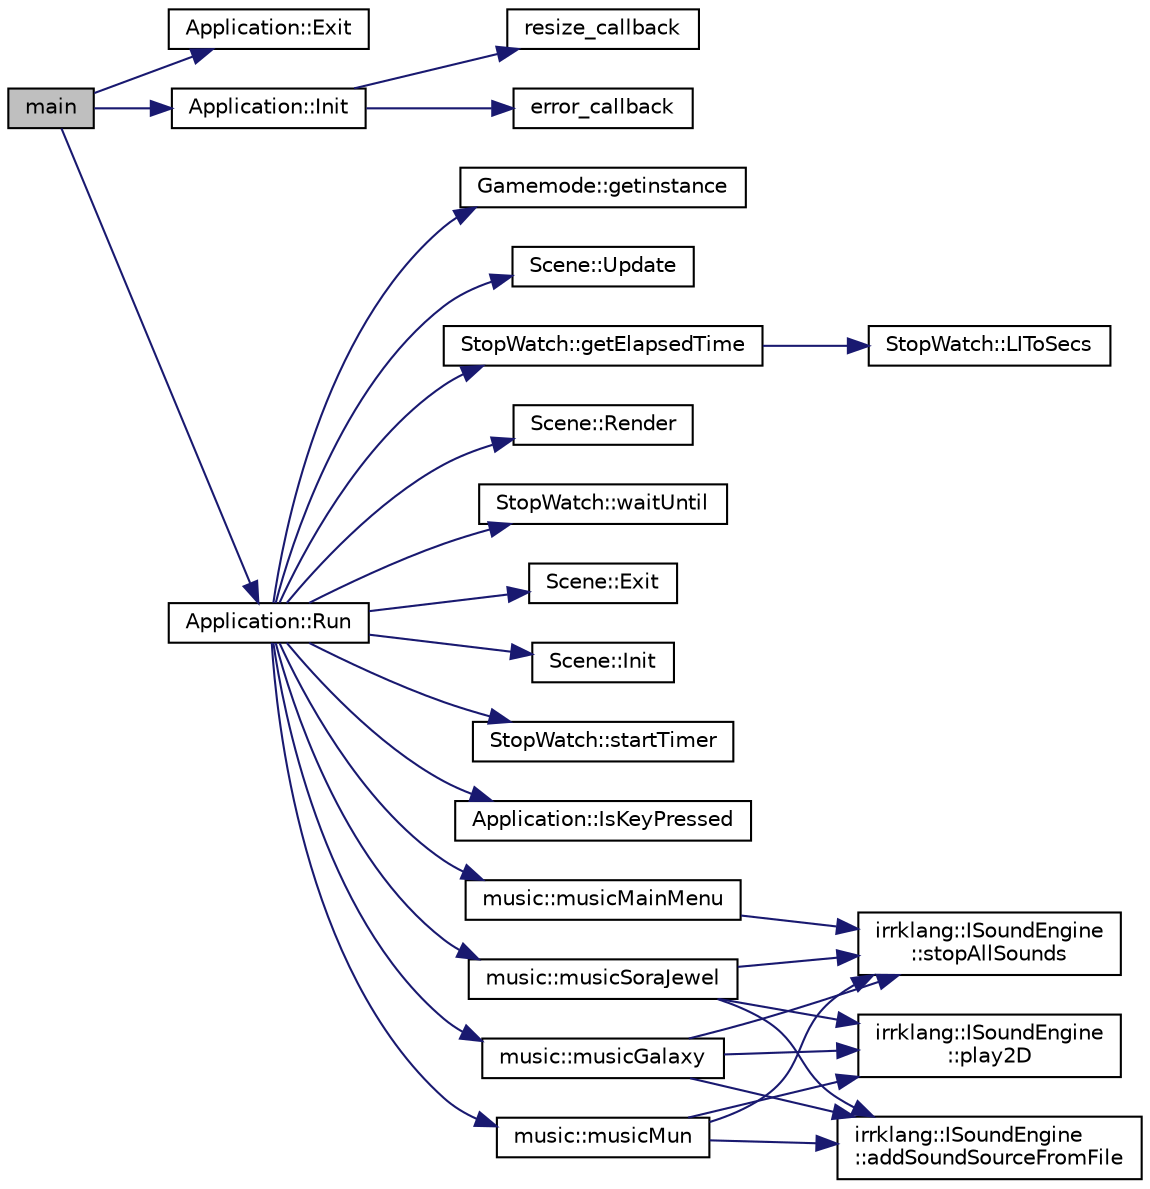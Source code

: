 digraph "main"
{
  bgcolor="transparent";
  edge [fontname="Helvetica",fontsize="10",labelfontname="Helvetica",labelfontsize="10"];
  node [fontname="Helvetica",fontsize="10",shape=record];
  rankdir="LR";
  Node1 [label="main",height=0.2,width=0.4,color="black", fillcolor="grey75", style="filled", fontcolor="black"];
  Node1 -> Node2 [color="midnightblue",fontsize="10",style="solid",fontname="Helvetica"];
  Node2 [label="Application::Exit",height=0.2,width=0.4,color="black",URL="$classApplication.html#a9d410604b39b8374a884b1f2a1f2a5ba"];
  Node1 -> Node3 [color="midnightblue",fontsize="10",style="solid",fontname="Helvetica"];
  Node3 [label="Application::Init",height=0.2,width=0.4,color="black",URL="$classApplication.html#a276388f7090c0a2b1c8b16cf033b969d"];
  Node3 -> Node4 [color="midnightblue",fontsize="10",style="solid",fontname="Helvetica"];
  Node4 [label="error_callback",height=0.2,width=0.4,color="black",URL="$Application_8cpp.html#a6e6d1771a9242858811be0a3569838fa"];
  Node3 -> Node5 [color="midnightblue",fontsize="10",style="solid",fontname="Helvetica"];
  Node5 [label="resize_callback",height=0.2,width=0.4,color="black",URL="$Application_8cpp.html#aadcee9765075e232ca0720f80a76ad37"];
  Node1 -> Node6 [color="midnightblue",fontsize="10",style="solid",fontname="Helvetica"];
  Node6 [label="Application::Run",height=0.2,width=0.4,color="black",URL="$classApplication.html#aaf09cd6cb412086dc039e28cdb059f0d"];
  Node6 -> Node7 [color="midnightblue",fontsize="10",style="solid",fontname="Helvetica"];
  Node7 [label="Scene::Init",height=0.2,width=0.4,color="black",URL="$classScene.html#ac3c4677dfd702a3ffd5ffadd3f1ac478"];
  Node6 -> Node8 [color="midnightblue",fontsize="10",style="solid",fontname="Helvetica"];
  Node8 [label="StopWatch::startTimer",height=0.2,width=0.4,color="black",URL="$classStopWatch.html#a23301f735a2e3190435e39c9fd70cdf2"];
  Node6 -> Node9 [color="midnightblue",fontsize="10",style="solid",fontname="Helvetica"];
  Node9 [label="Application::IsKeyPressed",height=0.2,width=0.4,color="black",URL="$classApplication.html#a72cc9bba26506a7c0f54c346dfbd5cfe"];
  Node6 -> Node10 [color="midnightblue",fontsize="10",style="solid",fontname="Helvetica"];
  Node10 [label="music::musicSoraJewel",height=0.2,width=0.4,color="black",URL="$classmusic.html#a42a802fd796b8556d64225aa9abd55d3",tooltip="music function to play music for Sora Jewel scene "];
  Node10 -> Node11 [color="midnightblue",fontsize="10",style="solid",fontname="Helvetica"];
  Node11 [label="irrklang::ISoundEngine\l::stopAllSounds",height=0.2,width=0.4,color="black",URL="$classirrklang_1_1ISoundEngine.html#a38dbc2f1d49e3127fc4a81a9c1a2f82d",tooltip="Stops all currently playing sounds. "];
  Node10 -> Node12 [color="midnightblue",fontsize="10",style="solid",fontname="Helvetica"];
  Node12 [label="irrklang::ISoundEngine\l::addSoundSourceFromFile",height=0.2,width=0.4,color="black",URL="$classirrklang_1_1ISoundEngine.html#a4eed0fa6712872e55003b26462e21005",tooltip="Adds sound source into the sound engine as file. "];
  Node10 -> Node13 [color="midnightblue",fontsize="10",style="solid",fontname="Helvetica"];
  Node13 [label="irrklang::ISoundEngine\l::play2D",height=0.2,width=0.4,color="black",URL="$classirrklang_1_1ISoundEngine.html#a25f612fe6479d3b22dc5bab2a2eaa927",tooltip="loads a sound source (if not loaded already) from a file and plays it. "];
  Node6 -> Node14 [color="midnightblue",fontsize="10",style="solid",fontname="Helvetica"];
  Node14 [label="music::musicGalaxy",height=0.2,width=0.4,color="black",URL="$classmusic.html#a980e490547c2f6a7a7875e58548fce5b",tooltip="music function to play music for Galaxy scene "];
  Node14 -> Node11 [color="midnightblue",fontsize="10",style="solid",fontname="Helvetica"];
  Node14 -> Node12 [color="midnightblue",fontsize="10",style="solid",fontname="Helvetica"];
  Node14 -> Node13 [color="midnightblue",fontsize="10",style="solid",fontname="Helvetica"];
  Node6 -> Node15 [color="midnightblue",fontsize="10",style="solid",fontname="Helvetica"];
  Node15 [label="music::musicMun",height=0.2,width=0.4,color="black",URL="$classmusic.html#a3d999425453d51069667bb0be1471e83",tooltip="music function to play music for Mun scene "];
  Node15 -> Node11 [color="midnightblue",fontsize="10",style="solid",fontname="Helvetica"];
  Node15 -> Node12 [color="midnightblue",fontsize="10",style="solid",fontname="Helvetica"];
  Node15 -> Node13 [color="midnightblue",fontsize="10",style="solid",fontname="Helvetica"];
  Node6 -> Node16 [color="midnightblue",fontsize="10",style="solid",fontname="Helvetica"];
  Node16 [label="Gamemode::getinstance",height=0.2,width=0.4,color="black",URL="$classGamemode.html#af47c19fec76ecf68cf2b13933572ec19"];
  Node6 -> Node17 [color="midnightblue",fontsize="10",style="solid",fontname="Helvetica"];
  Node17 [label="music::musicMainMenu",height=0.2,width=0.4,color="black",URL="$classmusic.html#a2a0b59c8aef55331ccc449f3eb31f1a9",tooltip="music function to play music for main menu "];
  Node17 -> Node11 [color="midnightblue",fontsize="10",style="solid",fontname="Helvetica"];
  Node6 -> Node18 [color="midnightblue",fontsize="10",style="solid",fontname="Helvetica"];
  Node18 [label="Scene::Update",height=0.2,width=0.4,color="black",URL="$classScene.html#af5c6bcf2185087fb32c27fb8f6a18d91"];
  Node6 -> Node19 [color="midnightblue",fontsize="10",style="solid",fontname="Helvetica"];
  Node19 [label="StopWatch::getElapsedTime",height=0.2,width=0.4,color="black",URL="$classStopWatch.html#ac8be1626396d1a5ca414f74349d59eb2"];
  Node19 -> Node20 [color="midnightblue",fontsize="10",style="solid",fontname="Helvetica"];
  Node20 [label="StopWatch::LIToSecs",height=0.2,width=0.4,color="black",URL="$classStopWatch.html#a2e61acbf46638eb3275cc8a7c1ea768d"];
  Node6 -> Node21 [color="midnightblue",fontsize="10",style="solid",fontname="Helvetica"];
  Node21 [label="Scene::Render",height=0.2,width=0.4,color="black",URL="$classScene.html#ae24d21e12b34839994ad265662ea24d7"];
  Node6 -> Node22 [color="midnightblue",fontsize="10",style="solid",fontname="Helvetica"];
  Node22 [label="StopWatch::waitUntil",height=0.2,width=0.4,color="black",URL="$classStopWatch.html#a2cd0856fc87a40038edfd66d784be8b4"];
  Node6 -> Node23 [color="midnightblue",fontsize="10",style="solid",fontname="Helvetica"];
  Node23 [label="Scene::Exit",height=0.2,width=0.4,color="black",URL="$classScene.html#aae8e24654ef98c79961c2b804b12852c"];
}
